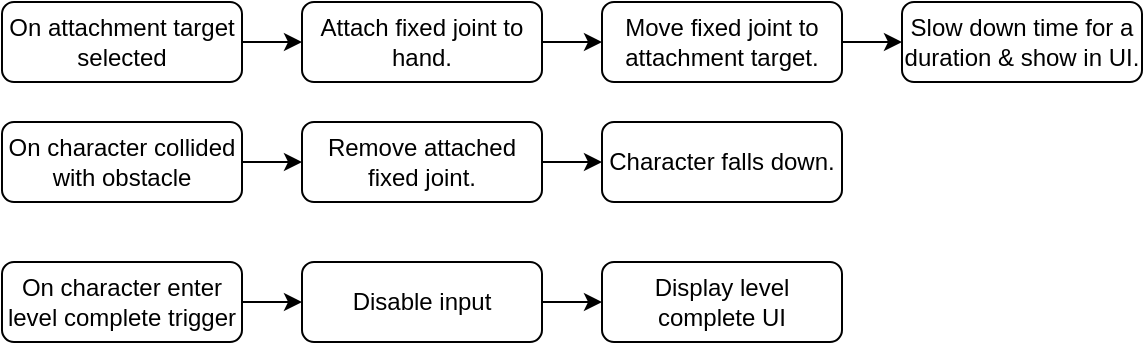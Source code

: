 <mxfile version="17.1.3" type="device"><diagram id="C5RBs43oDa-KdzZeNtuy" name="Page-1"><mxGraphModel dx="898" dy="480" grid="0" gridSize="10" guides="1" tooltips="1" connect="1" arrows="1" fold="1" page="1" pageScale="1" pageWidth="827" pageHeight="1169" math="0" shadow="0"><root><mxCell id="WIyWlLk6GJQsqaUBKTNV-0"/><mxCell id="WIyWlLk6GJQsqaUBKTNV-1" parent="WIyWlLk6GJQsqaUBKTNV-0"/><mxCell id="hjZLN_T3xIXBRrjaQopE-3" style="edgeStyle=orthogonalEdgeStyle;rounded=0;orthogonalLoop=1;jettySize=auto;html=1;entryX=0;entryY=0.5;entryDx=0;entryDy=0;" edge="1" parent="WIyWlLk6GJQsqaUBKTNV-1" source="WIyWlLk6GJQsqaUBKTNV-3" target="hjZLN_T3xIXBRrjaQopE-0"><mxGeometry relative="1" as="geometry"/></mxCell><mxCell id="WIyWlLk6GJQsqaUBKTNV-3" value="On attachment target selected" style="rounded=1;whiteSpace=wrap;html=1;fontSize=12;glass=0;strokeWidth=1;shadow=0;" parent="WIyWlLk6GJQsqaUBKTNV-1" vertex="1"><mxGeometry x="10" y="20" width="120" height="40" as="geometry"/></mxCell><mxCell id="hjZLN_T3xIXBRrjaQopE-7" value="" style="edgeStyle=orthogonalEdgeStyle;rounded=0;orthogonalLoop=1;jettySize=auto;html=1;" edge="1" parent="WIyWlLk6GJQsqaUBKTNV-1" source="hjZLN_T3xIXBRrjaQopE-0" target="hjZLN_T3xIXBRrjaQopE-1"><mxGeometry relative="1" as="geometry"/></mxCell><mxCell id="hjZLN_T3xIXBRrjaQopE-0" value="Attach fixed joint to hand." style="rounded=1;whiteSpace=wrap;html=1;fontSize=12;glass=0;strokeWidth=1;shadow=0;" vertex="1" parent="WIyWlLk6GJQsqaUBKTNV-1"><mxGeometry x="160" y="20" width="120" height="40" as="geometry"/></mxCell><mxCell id="hjZLN_T3xIXBRrjaQopE-16" value="" style="edgeStyle=orthogonalEdgeStyle;rounded=0;orthogonalLoop=1;jettySize=auto;html=1;" edge="1" parent="WIyWlLk6GJQsqaUBKTNV-1" source="hjZLN_T3xIXBRrjaQopE-1" target="hjZLN_T3xIXBRrjaQopE-6"><mxGeometry relative="1" as="geometry"/></mxCell><mxCell id="hjZLN_T3xIXBRrjaQopE-1" value="Move fixed joint to attachment target." style="rounded=1;whiteSpace=wrap;html=1;fontSize=12;glass=0;strokeWidth=1;shadow=0;" vertex="1" parent="WIyWlLk6GJQsqaUBKTNV-1"><mxGeometry x="310" y="20" width="120" height="40" as="geometry"/></mxCell><mxCell id="hjZLN_T3xIXBRrjaQopE-6" value="Slow down time for a duration &amp;amp; show in UI." style="rounded=1;whiteSpace=wrap;html=1;fontSize=12;glass=0;strokeWidth=1;shadow=0;" vertex="1" parent="WIyWlLk6GJQsqaUBKTNV-1"><mxGeometry x="460" y="20" width="120" height="40" as="geometry"/></mxCell><mxCell id="hjZLN_T3xIXBRrjaQopE-12" style="edgeStyle=orthogonalEdgeStyle;rounded=0;orthogonalLoop=1;jettySize=auto;html=1;entryX=0;entryY=0.5;entryDx=0;entryDy=0;" edge="1" parent="WIyWlLk6GJQsqaUBKTNV-1" source="hjZLN_T3xIXBRrjaQopE-9" target="hjZLN_T3xIXBRrjaQopE-11"><mxGeometry relative="1" as="geometry"/></mxCell><mxCell id="hjZLN_T3xIXBRrjaQopE-9" value="On character collided with obstacle" style="rounded=1;whiteSpace=wrap;html=1;fontSize=12;glass=0;strokeWidth=1;shadow=0;" vertex="1" parent="WIyWlLk6GJQsqaUBKTNV-1"><mxGeometry x="10" y="80" width="120" height="40" as="geometry"/></mxCell><mxCell id="hjZLN_T3xIXBRrjaQopE-14" value="" style="edgeStyle=orthogonalEdgeStyle;rounded=0;orthogonalLoop=1;jettySize=auto;html=1;" edge="1" parent="WIyWlLk6GJQsqaUBKTNV-1" source="hjZLN_T3xIXBRrjaQopE-11" target="hjZLN_T3xIXBRrjaQopE-13"><mxGeometry relative="1" as="geometry"/></mxCell><mxCell id="hjZLN_T3xIXBRrjaQopE-11" value="Remove attached fixed joint." style="rounded=1;whiteSpace=wrap;html=1;fontSize=12;glass=0;strokeWidth=1;shadow=0;" vertex="1" parent="WIyWlLk6GJQsqaUBKTNV-1"><mxGeometry x="160" y="80" width="120" height="40" as="geometry"/></mxCell><mxCell id="hjZLN_T3xIXBRrjaQopE-13" value="Character falls down." style="rounded=1;whiteSpace=wrap;html=1;fontSize=12;glass=0;strokeWidth=1;shadow=0;" vertex="1" parent="WIyWlLk6GJQsqaUBKTNV-1"><mxGeometry x="310" y="80" width="120" height="40" as="geometry"/></mxCell><mxCell id="hjZLN_T3xIXBRrjaQopE-19" value="" style="edgeStyle=orthogonalEdgeStyle;rounded=0;orthogonalLoop=1;jettySize=auto;html=1;" edge="1" parent="WIyWlLk6GJQsqaUBKTNV-1" source="hjZLN_T3xIXBRrjaQopE-17" target="hjZLN_T3xIXBRrjaQopE-18"><mxGeometry relative="1" as="geometry"/></mxCell><mxCell id="hjZLN_T3xIXBRrjaQopE-17" value="On character enter level complete trigger" style="rounded=1;whiteSpace=wrap;html=1;fontSize=12;glass=0;strokeWidth=1;shadow=0;" vertex="1" parent="WIyWlLk6GJQsqaUBKTNV-1"><mxGeometry x="10" y="150" width="120" height="40" as="geometry"/></mxCell><mxCell id="hjZLN_T3xIXBRrjaQopE-21" value="" style="edgeStyle=orthogonalEdgeStyle;rounded=0;orthogonalLoop=1;jettySize=auto;html=1;" edge="1" parent="WIyWlLk6GJQsqaUBKTNV-1" source="hjZLN_T3xIXBRrjaQopE-18" target="hjZLN_T3xIXBRrjaQopE-20"><mxGeometry relative="1" as="geometry"/></mxCell><mxCell id="hjZLN_T3xIXBRrjaQopE-18" value="Disable input" style="rounded=1;whiteSpace=wrap;html=1;fontSize=12;glass=0;strokeWidth=1;shadow=0;" vertex="1" parent="WIyWlLk6GJQsqaUBKTNV-1"><mxGeometry x="160" y="150" width="120" height="40" as="geometry"/></mxCell><mxCell id="hjZLN_T3xIXBRrjaQopE-20" value="Display level complete UI" style="rounded=1;whiteSpace=wrap;html=1;fontSize=12;glass=0;strokeWidth=1;shadow=0;" vertex="1" parent="WIyWlLk6GJQsqaUBKTNV-1"><mxGeometry x="310" y="150" width="120" height="40" as="geometry"/></mxCell></root></mxGraphModel></diagram></mxfile>
